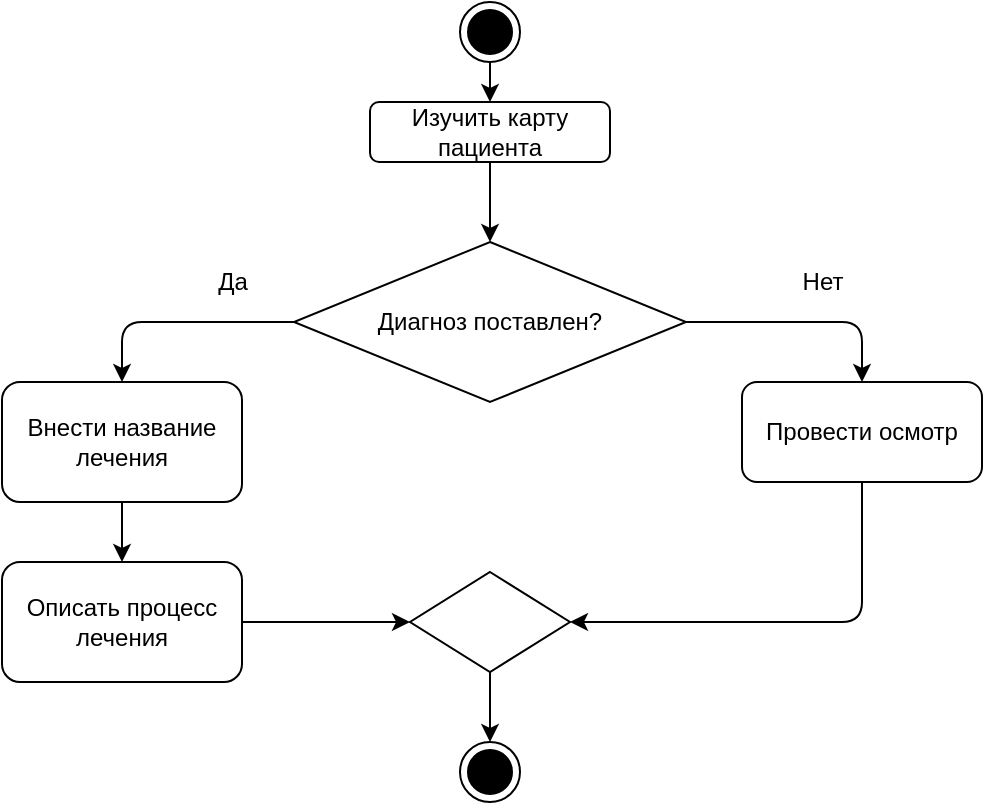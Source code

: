 <mxfile version="13.8.8" type="github">
  <diagram id="szP5HtIHrx6EbpRDxgoi" name="Page-1">
    <mxGraphModel dx="898" dy="511" grid="1" gridSize="10" guides="1" tooltips="1" connect="1" arrows="1" fold="1" page="1" pageScale="1" pageWidth="827" pageHeight="1169" math="0" shadow="0">
      <root>
        <mxCell id="0" />
        <mxCell id="1" parent="0" />
        <mxCell id="bIKEMQcOYzhrew4XLTwo-1" value="" style="ellipse;html=1;shape=endState;fillColor=#000000;strokeColor=#000000;" parent="1" vertex="1">
          <mxGeometry x="399" width="30" height="30" as="geometry" />
        </mxCell>
        <mxCell id="bIKEMQcOYzhrew4XLTwo-2" value="" style="endArrow=classic;html=1;exitX=0.5;exitY=1;exitDx=0;exitDy=0;entryX=0.5;entryY=0;entryDx=0;entryDy=0;" parent="1" source="bIKEMQcOYzhrew4XLTwo-1" target="bIKEMQcOYzhrew4XLTwo-3" edge="1">
          <mxGeometry width="50" height="50" relative="1" as="geometry">
            <mxPoint x="410" y="150" as="sourcePoint" />
            <mxPoint x="414" y="80" as="targetPoint" />
          </mxGeometry>
        </mxCell>
        <mxCell id="bIKEMQcOYzhrew4XLTwo-3" value="Изучить карту пациента" style="rounded=1;whiteSpace=wrap;html=1;" parent="1" vertex="1">
          <mxGeometry x="354" y="50" width="120" height="30" as="geometry" />
        </mxCell>
        <mxCell id="bIKEMQcOYzhrew4XLTwo-4" value="" style="endArrow=classic;html=1;exitX=0.5;exitY=1;exitDx=0;exitDy=0;entryX=0.5;entryY=0;entryDx=0;entryDy=0;" parent="1" source="bIKEMQcOYzhrew4XLTwo-3" target="bIKEMQcOYzhrew4XLTwo-5" edge="1">
          <mxGeometry width="50" height="50" relative="1" as="geometry">
            <mxPoint x="390" y="190" as="sourcePoint" />
            <mxPoint x="414" y="120" as="targetPoint" />
          </mxGeometry>
        </mxCell>
        <mxCell id="bIKEMQcOYzhrew4XLTwo-5" value="Диагноз поставлен?" style="rhombus;whiteSpace=wrap;html=1;" parent="1" vertex="1">
          <mxGeometry x="316" y="120" width="196" height="80" as="geometry" />
        </mxCell>
        <mxCell id="bIKEMQcOYzhrew4XLTwo-6" value="" style="endArrow=classic;html=1;exitX=0;exitY=0.5;exitDx=0;exitDy=0;edgeStyle=orthogonalEdgeStyle;entryX=0.5;entryY=0;entryDx=0;entryDy=0;" parent="1" source="bIKEMQcOYzhrew4XLTwo-5" target="bIKEMQcOYzhrew4XLTwo-10" edge="1">
          <mxGeometry width="50" height="50" relative="1" as="geometry">
            <mxPoint x="390" y="190" as="sourcePoint" />
            <mxPoint x="210" y="160" as="targetPoint" />
          </mxGeometry>
        </mxCell>
        <mxCell id="bIKEMQcOYzhrew4XLTwo-8" value="Да" style="text;html=1;resizable=0;autosize=1;align=center;verticalAlign=middle;points=[];fillColor=none;strokeColor=none;rounded=0;" parent="1" vertex="1">
          <mxGeometry x="270" y="130" width="30" height="20" as="geometry" />
        </mxCell>
        <mxCell id="bIKEMQcOYzhrew4XLTwo-9" value="Нет" style="text;html=1;resizable=0;autosize=1;align=center;verticalAlign=middle;points=[];fillColor=none;strokeColor=none;rounded=0;" parent="1" vertex="1">
          <mxGeometry x="560" y="130" width="40" height="20" as="geometry" />
        </mxCell>
        <mxCell id="bIKEMQcOYzhrew4XLTwo-10" value="Внести название лечения" style="rounded=1;whiteSpace=wrap;html=1;" parent="1" vertex="1">
          <mxGeometry x="170" y="190" width="120" height="60" as="geometry" />
        </mxCell>
        <mxCell id="bIKEMQcOYzhrew4XLTwo-11" value="" style="endArrow=classic;html=1;exitX=0.5;exitY=1;exitDx=0;exitDy=0;entryX=0.5;entryY=0;entryDx=0;entryDy=0;" parent="1" source="bIKEMQcOYzhrew4XLTwo-10" target="bIKEMQcOYzhrew4XLTwo-12" edge="1">
          <mxGeometry width="50" height="50" relative="1" as="geometry">
            <mxPoint x="390" y="280" as="sourcePoint" />
            <mxPoint x="230" y="320" as="targetPoint" />
          </mxGeometry>
        </mxCell>
        <mxCell id="bIKEMQcOYzhrew4XLTwo-12" value="Описать процесс лечения" style="rounded=1;whiteSpace=wrap;html=1;" parent="1" vertex="1">
          <mxGeometry x="170" y="280" width="120" height="60" as="geometry" />
        </mxCell>
        <mxCell id="bIKEMQcOYzhrew4XLTwo-13" value="" style="rhombus;whiteSpace=wrap;html=1;" parent="1" vertex="1">
          <mxGeometry x="374" y="285" width="80" height="50" as="geometry" />
        </mxCell>
        <mxCell id="bIKEMQcOYzhrew4XLTwo-14" value="" style="endArrow=classic;html=1;exitX=1;exitY=0.5;exitDx=0;exitDy=0;entryX=0;entryY=0.5;entryDx=0;entryDy=0;" parent="1" source="bIKEMQcOYzhrew4XLTwo-12" target="bIKEMQcOYzhrew4XLTwo-13" edge="1">
          <mxGeometry width="50" height="50" relative="1" as="geometry">
            <mxPoint x="390" y="360" as="sourcePoint" />
            <mxPoint x="370" y="310" as="targetPoint" />
          </mxGeometry>
        </mxCell>
        <mxCell id="bIKEMQcOYzhrew4XLTwo-20" value="Провести осмотр" style="rounded=1;whiteSpace=wrap;html=1;" parent="1" vertex="1">
          <mxGeometry x="540" y="190" width="120" height="50" as="geometry" />
        </mxCell>
        <mxCell id="bIKEMQcOYzhrew4XLTwo-21" value="" style="endArrow=classic;html=1;exitX=1;exitY=0.5;exitDx=0;exitDy=0;entryX=0.5;entryY=0;entryDx=0;entryDy=0;edgeStyle=orthogonalEdgeStyle;" parent="1" source="bIKEMQcOYzhrew4XLTwo-5" target="bIKEMQcOYzhrew4XLTwo-20" edge="1">
          <mxGeometry width="50" height="50" relative="1" as="geometry">
            <mxPoint x="390" y="360" as="sourcePoint" />
            <mxPoint x="440" y="310" as="targetPoint" />
          </mxGeometry>
        </mxCell>
        <mxCell id="bIKEMQcOYzhrew4XLTwo-22" value="" style="endArrow=classic;html=1;exitX=0.5;exitY=1;exitDx=0;exitDy=0;entryX=1;entryY=0.5;entryDx=0;entryDy=0;edgeStyle=orthogonalEdgeStyle;" parent="1" source="bIKEMQcOYzhrew4XLTwo-20" target="bIKEMQcOYzhrew4XLTwo-13" edge="1">
          <mxGeometry width="50" height="50" relative="1" as="geometry">
            <mxPoint x="390" y="360" as="sourcePoint" />
            <mxPoint x="440" y="310" as="targetPoint" />
          </mxGeometry>
        </mxCell>
        <mxCell id="bIKEMQcOYzhrew4XLTwo-23" value="" style="endArrow=classic;html=1;exitX=0.5;exitY=1;exitDx=0;exitDy=0;entryX=0.5;entryY=0;entryDx=0;entryDy=0;" parent="1" source="bIKEMQcOYzhrew4XLTwo-13" target="bIKEMQcOYzhrew4XLTwo-24" edge="1">
          <mxGeometry width="50" height="50" relative="1" as="geometry">
            <mxPoint x="390" y="360" as="sourcePoint" />
            <mxPoint x="414" y="400" as="targetPoint" />
          </mxGeometry>
        </mxCell>
        <mxCell id="bIKEMQcOYzhrew4XLTwo-24" value="" style="ellipse;html=1;shape=endState;fillColor=#000000;strokeColor=#000000;" parent="1" vertex="1">
          <mxGeometry x="399" y="370" width="30" height="30" as="geometry" />
        </mxCell>
      </root>
    </mxGraphModel>
  </diagram>
</mxfile>
